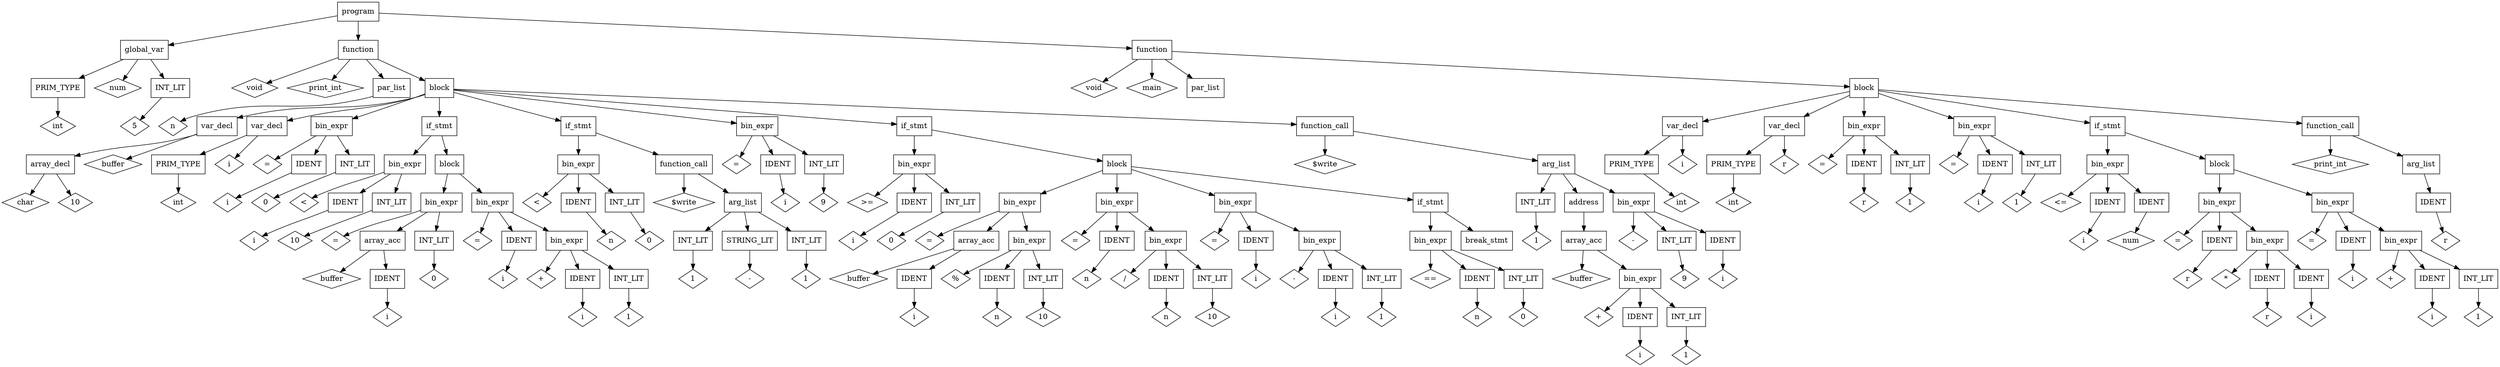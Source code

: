 digraph parse_tree {
    node [shape = box];
    node0 [label = "program"]
    node0 -> node1
    node0 -> node2
    node0 -> node3
    node1 [label = "global_var"]
    node1 -> node4
    node1 -> node5
    node1 -> node6
    node4 [label = "PRIM_TYPE"]
    node4 -> node7
    node7 [label = "int", shape = "diamond"]
    node5 [label = "num", shape = "diamond"]
    node6 [label = "INT_LIT"]
    node6 -> node8
    node8 [label = "5", shape = "diamond"]
    node2 [label = "function"]
    node2 -> node9
    node2 -> node10
    node2 -> node11
    node2 -> node12
    node9 [label = "void", shape = "diamond"]
    node10 [label = "print_int", shape = "diamond"]
    node11 [label = "par_list"]
    node11 -> node13
    node13 [label = "n", shape = "diamond"]
    node12 [label = "block"]
    node12 -> node14
    node12 -> node15
    node12 -> node16
    node12 -> node17
    node12 -> node18
    node12 -> node19
    node12 -> node20
    node12 -> node21
    node14 [label = "var_decl"]
    node14 -> node22
    node14 -> node23
    node22 [label = "array_decl"]
    node22 -> node24
    node22 -> node25
    node24 [label = "char", shape = "diamond"]
    node25 [label = "10", shape = "diamond"]
    node23 [label = "buffer", shape = "diamond"]
    node15 [label = "var_decl"]
    node15 -> node26
    node15 -> node27
    node26 [label = "PRIM_TYPE"]
    node26 -> node28
    node28 [label = "int", shape = "diamond"]
    node27 [label = "i", shape = "diamond"]
    node16 [label = "bin_expr"]
    node16 -> node29
    node16 -> node30
    node16 -> node31
    node29 [label = "=", shape = "diamond"]
    node30 [label = "IDENT"]
    node30 -> node32
    node32 [label = "i", shape = "diamond"]
    node31 [label = "INT_LIT"]
    node31 -> node33
    node33 [label = "0", shape = "diamond"]
    node17 [label = "if_stmt"]
    node17 -> node34
    node17 -> node35
    node34 [label = "bin_expr"]
    node34 -> node36
    node34 -> node37
    node34 -> node38
    node36 [label = "<", shape = "diamond"]
    node37 [label = "IDENT"]
    node37 -> node39
    node39 [label = "i", shape = "diamond"]
    node38 [label = "INT_LIT"]
    node38 -> node40
    node40 [label = "10", shape = "diamond"]
    node35 [label = "block"]
    node35 -> node41
    node35 -> node42
    node41 [label = "bin_expr"]
    node41 -> node43
    node41 -> node44
    node41 -> node45
    node43 [label = "=", shape = "diamond"]
    node44 [label = "array_acc"]
    node44 -> node46
    node44 -> node47
    node46 [label = "buffer", shape = "diamond"]
    node47 [label = "IDENT"]
    node47 -> node48
    node48 [label = "i", shape = "diamond"]
    node45 [label = "INT_LIT"]
    node45 -> node49
    node49 [label = "0", shape = "diamond"]
    node42 [label = "bin_expr"]
    node42 -> node50
    node42 -> node51
    node42 -> node52
    node50 [label = "=", shape = "diamond"]
    node51 [label = "IDENT"]
    node51 -> node53
    node53 [label = "i", shape = "diamond"]
    node52 [label = "bin_expr"]
    node52 -> node54
    node52 -> node55
    node52 -> node56
    node54 [label = "+", shape = "diamond"]
    node55 [label = "IDENT"]
    node55 -> node57
    node57 [label = "i", shape = "diamond"]
    node56 [label = "INT_LIT"]
    node56 -> node58
    node58 [label = "1", shape = "diamond"]
    node18 [label = "if_stmt"]
    node18 -> node59
    node18 -> node60
    node59 [label = "bin_expr"]
    node59 -> node61
    node59 -> node62
    node59 -> node63
    node61 [label = "<", shape = "diamond"]
    node62 [label = "IDENT"]
    node62 -> node64
    node64 [label = "n", shape = "diamond"]
    node63 [label = "INT_LIT"]
    node63 -> node65
    node65 [label = "0", shape = "diamond"]
    node60 [label = "function_call"]
    node60 -> node66
    node60 -> node67
    node66 [label = "$write", shape = "diamond"]
    node67 [label = "arg_list"]
    node67 -> node68
    node67 -> node69
    node67 -> node70
    node68 [label = "INT_LIT"]
    node68 -> node71
    node71 [label = "1", shape = "diamond"]
    node69 [label = "STRING_LIT"]
    node69 -> node72
    node72 [label = "-", shape = "diamond"]
    node70 [label = "INT_LIT"]
    node70 -> node73
    node73 [label = "1", shape = "diamond"]
    node19 [label = "bin_expr"]
    node19 -> node74
    node19 -> node75
    node19 -> node76
    node74 [label = "=", shape = "diamond"]
    node75 [label = "IDENT"]
    node75 -> node77
    node77 [label = "i", shape = "diamond"]
    node76 [label = "INT_LIT"]
    node76 -> node78
    node78 [label = "9", shape = "diamond"]
    node20 [label = "if_stmt"]
    node20 -> node79
    node20 -> node80
    node79 [label = "bin_expr"]
    node79 -> node81
    node79 -> node82
    node79 -> node83
    node81 [label = ">=", shape = "diamond"]
    node82 [label = "IDENT"]
    node82 -> node84
    node84 [label = "i", shape = "diamond"]
    node83 [label = "INT_LIT"]
    node83 -> node85
    node85 [label = "0", shape = "diamond"]
    node80 [label = "block"]
    node80 -> node86
    node80 -> node87
    node80 -> node88
    node80 -> node89
    node86 [label = "bin_expr"]
    node86 -> node90
    node86 -> node91
    node86 -> node92
    node90 [label = "=", shape = "diamond"]
    node91 [label = "array_acc"]
    node91 -> node93
    node91 -> node94
    node93 [label = "buffer", shape = "diamond"]
    node94 [label = "IDENT"]
    node94 -> node95
    node95 [label = "i", shape = "diamond"]
    node92 [label = "bin_expr"]
    node92 -> node96
    node92 -> node97
    node92 -> node98
    node96 [label = "%", shape = "diamond"]
    node97 [label = "IDENT"]
    node97 -> node99
    node99 [label = "n", shape = "diamond"]
    node98 [label = "INT_LIT"]
    node98 -> node100
    node100 [label = "10", shape = "diamond"]
    node87 [label = "bin_expr"]
    node87 -> node101
    node87 -> node102
    node87 -> node103
    node101 [label = "=", shape = "diamond"]
    node102 [label = "IDENT"]
    node102 -> node104
    node104 [label = "n", shape = "diamond"]
    node103 [label = "bin_expr"]
    node103 -> node105
    node103 -> node106
    node103 -> node107
    node105 [label = "/", shape = "diamond"]
    node106 [label = "IDENT"]
    node106 -> node108
    node108 [label = "n", shape = "diamond"]
    node107 [label = "INT_LIT"]
    node107 -> node109
    node109 [label = "10", shape = "diamond"]
    node88 [label = "bin_expr"]
    node88 -> node110
    node88 -> node111
    node88 -> node112
    node110 [label = "=", shape = "diamond"]
    node111 [label = "IDENT"]
    node111 -> node113
    node113 [label = "i", shape = "diamond"]
    node112 [label = "bin_expr"]
    node112 -> node114
    node112 -> node115
    node112 -> node116
    node114 [label = "-", shape = "diamond"]
    node115 [label = "IDENT"]
    node115 -> node117
    node117 [label = "i", shape = "diamond"]
    node116 [label = "INT_LIT"]
    node116 -> node118
    node118 [label = "1", shape = "diamond"]
    node89 [label = "if_stmt"]
    node89 -> node119
    node89 -> node120
    node119 [label = "bin_expr"]
    node119 -> node121
    node119 -> node122
    node119 -> node123
    node121 [label = "==", shape = "diamond"]
    node122 [label = "IDENT"]
    node122 -> node124
    node124 [label = "n", shape = "diamond"]
    node123 [label = "INT_LIT"]
    node123 -> node125
    node125 [label = "0", shape = "diamond"]
    node120 [label = "break_stmt"]
    node21 [label = "function_call"]
    node21 -> node126
    node21 -> node127
    node126 [label = "$write", shape = "diamond"]
    node127 [label = "arg_list"]
    node127 -> node128
    node127 -> node129
    node127 -> node130
    node128 [label = "INT_LIT"]
    node128 -> node131
    node131 [label = "1", shape = "diamond"]
    node129 [label = "address"]
    node129 -> node132
    node132 [label = "array_acc"]
    node132 -> node133
    node132 -> node134
    node133 [label = "buffer", shape = "diamond"]
    node134 [label = "bin_expr"]
    node134 -> node135
    node134 -> node136
    node134 -> node137
    node135 [label = "+", shape = "diamond"]
    node136 [label = "IDENT"]
    node136 -> node138
    node138 [label = "i", shape = "diamond"]
    node137 [label = "INT_LIT"]
    node137 -> node139
    node139 [label = "1", shape = "diamond"]
    node130 [label = "bin_expr"]
    node130 -> node140
    node130 -> node141
    node130 -> node142
    node140 [label = "-", shape = "diamond"]
    node141 [label = "INT_LIT"]
    node141 -> node143
    node143 [label = "9", shape = "diamond"]
    node142 [label = "IDENT"]
    node142 -> node144
    node144 [label = "i", shape = "diamond"]
    node3 [label = "function"]
    node3 -> node145
    node3 -> node146
    node3 -> node147
    node3 -> node148
    node145 [label = "void", shape = "diamond"]
    node146 [label = "main", shape = "diamond"]
    node147 [label = "par_list"]
    node148 [label = "block"]
    node148 -> node149
    node148 -> node150
    node148 -> node151
    node148 -> node152
    node148 -> node153
    node148 -> node154
    node149 [label = "var_decl"]
    node149 -> node155
    node149 -> node156
    node155 [label = "PRIM_TYPE"]
    node155 -> node157
    node157 [label = "int", shape = "diamond"]
    node156 [label = "i", shape = "diamond"]
    node150 [label = "var_decl"]
    node150 -> node158
    node150 -> node159
    node158 [label = "PRIM_TYPE"]
    node158 -> node160
    node160 [label = "int", shape = "diamond"]
    node159 [label = "r", shape = "diamond"]
    node151 [label = "bin_expr"]
    node151 -> node161
    node151 -> node162
    node151 -> node163
    node161 [label = "=", shape = "diamond"]
    node162 [label = "IDENT"]
    node162 -> node164
    node164 [label = "r", shape = "diamond"]
    node163 [label = "INT_LIT"]
    node163 -> node165
    node165 [label = "1", shape = "diamond"]
    node152 [label = "bin_expr"]
    node152 -> node166
    node152 -> node167
    node152 -> node168
    node166 [label = "=", shape = "diamond"]
    node167 [label = "IDENT"]
    node167 -> node169
    node169 [label = "i", shape = "diamond"]
    node168 [label = "INT_LIT"]
    node168 -> node170
    node170 [label = "1", shape = "diamond"]
    node153 [label = "if_stmt"]
    node153 -> node171
    node153 -> node172
    node171 [label = "bin_expr"]
    node171 -> node173
    node171 -> node174
    node171 -> node175
    node173 [label = "<=", shape = "diamond"]
    node174 [label = "IDENT"]
    node174 -> node176
    node176 [label = "i", shape = "diamond"]
    node175 [label = "IDENT"]
    node175 -> node177
    node177 [label = "num", shape = "diamond"]
    node172 [label = "block"]
    node172 -> node178
    node172 -> node179
    node178 [label = "bin_expr"]
    node178 -> node180
    node178 -> node181
    node178 -> node182
    node180 [label = "=", shape = "diamond"]
    node181 [label = "IDENT"]
    node181 -> node183
    node183 [label = "r", shape = "diamond"]
    node182 [label = "bin_expr"]
    node182 -> node184
    node182 -> node185
    node182 -> node186
    node184 [label = "*", shape = "diamond"]
    node185 [label = "IDENT"]
    node185 -> node187
    node187 [label = "r", shape = "diamond"]
    node186 [label = "IDENT"]
    node186 -> node188
    node188 [label = "i", shape = "diamond"]
    node179 [label = "bin_expr"]
    node179 -> node189
    node179 -> node190
    node179 -> node191
    node189 [label = "=", shape = "diamond"]
    node190 [label = "IDENT"]
    node190 -> node192
    node192 [label = "i", shape = "diamond"]
    node191 [label = "bin_expr"]
    node191 -> node193
    node191 -> node194
    node191 -> node195
    node193 [label = "+", shape = "diamond"]
    node194 [label = "IDENT"]
    node194 -> node196
    node196 [label = "i", shape = "diamond"]
    node195 [label = "INT_LIT"]
    node195 -> node197
    node197 [label = "1", shape = "diamond"]
    node154 [label = "function_call"]
    node154 -> node198
    node154 -> node199
    node198 [label = "print_int", shape = "diamond"]
    node199 [label = "arg_list"]
    node199 -> node200
    node200 [label = "IDENT"]
    node200 -> node201
    node201 [label = "r", shape = "diamond"]
}
